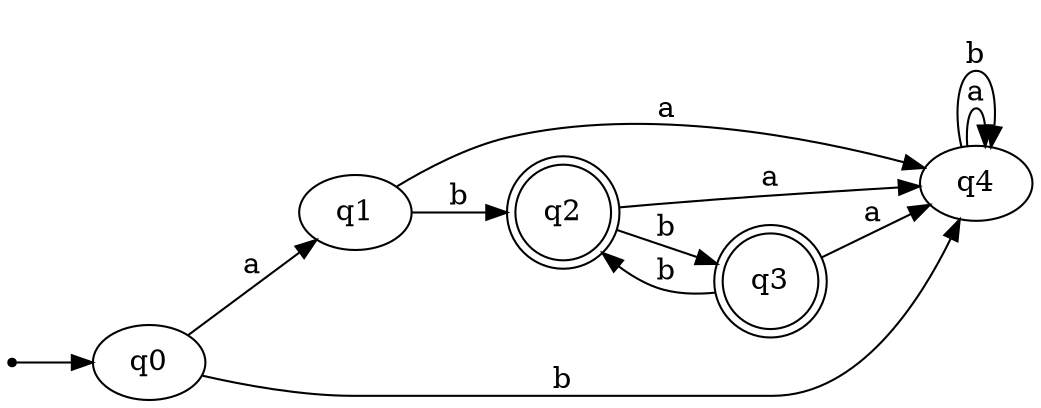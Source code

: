 digraph{

    rankdir=LR;
    inic[shape=point];

    inic->q0;

    q0->q1 [label="a"];
    q0->q4 [label="b"];

    q1->q4 [label="a"];
    q1->q2 [label="b"];

    q2->q4 [label="a"];
    q2->q3 [label="b"];

    q3->q4 [label="a"];
    q3->q2 [label="b"];

    q4->q4 [label="a"];
    q4->q4 [label="b"];

    q2[shape=doublecircle];
    q3[shape=doublecircle];
}